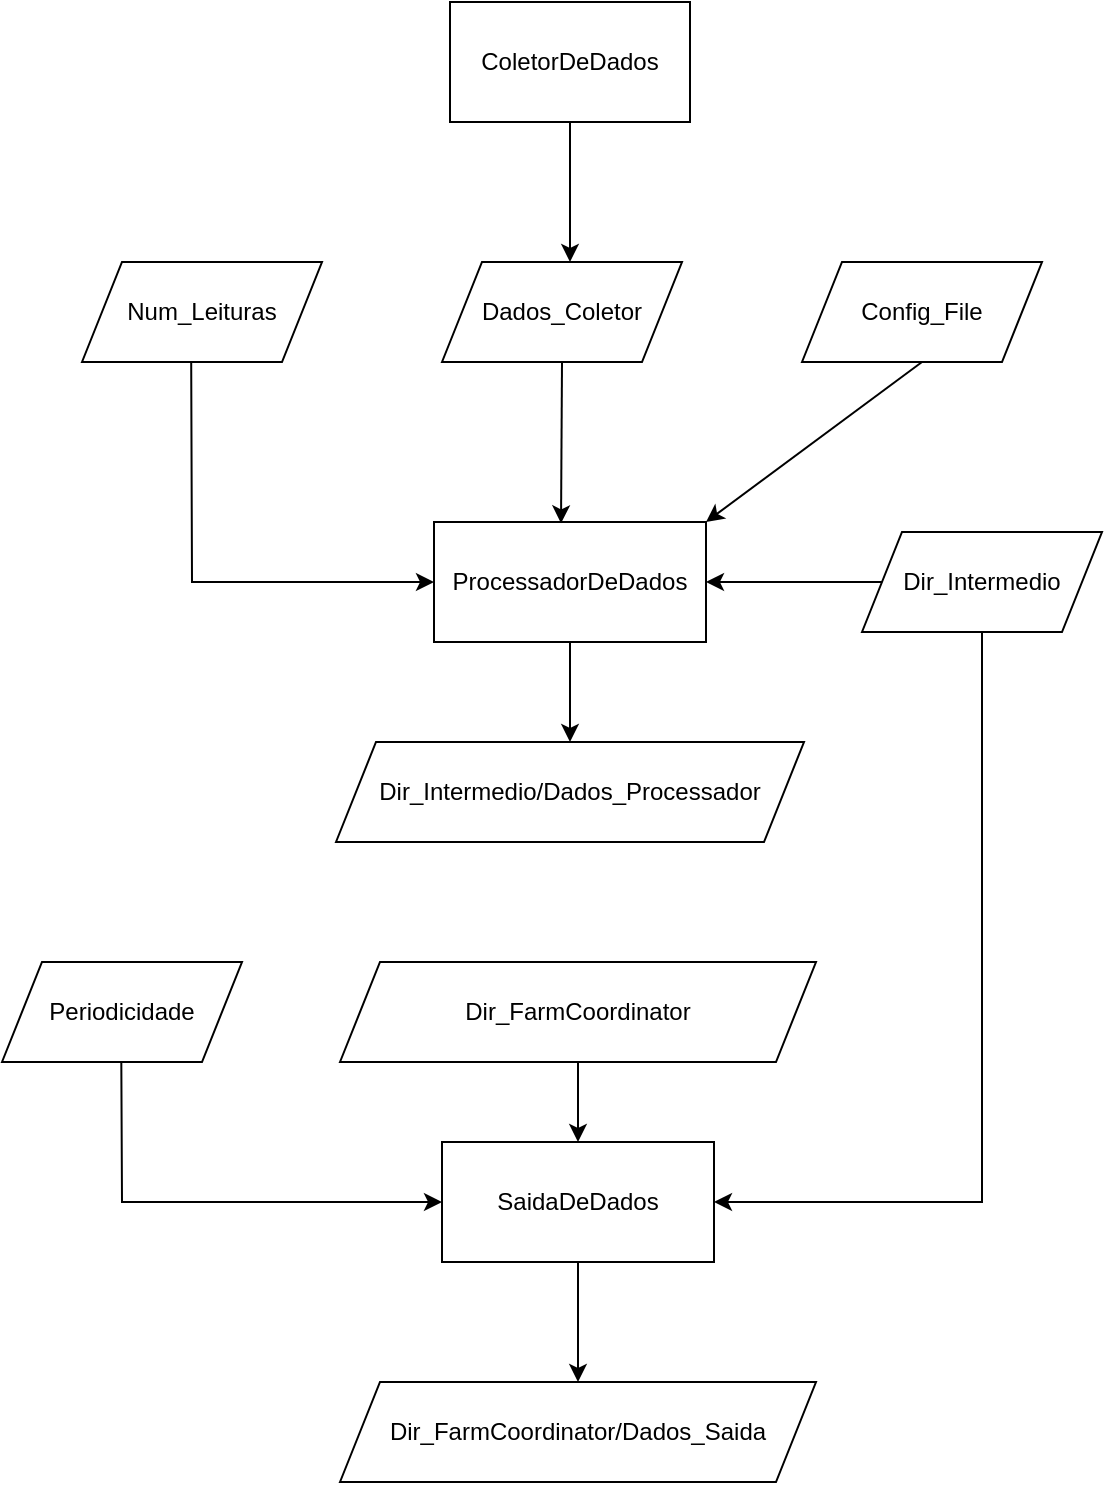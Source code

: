 <mxfile version="22.1.7" type="device">
  <diagram id="C5RBs43oDa-KdzZeNtuy" name="Page-1">
    <mxGraphModel dx="985" dy="559" grid="1" gridSize="10" guides="1" tooltips="1" connect="1" arrows="1" fold="1" page="1" pageScale="1" pageWidth="827" pageHeight="1169" math="0" shadow="0">
      <root>
        <mxCell id="WIyWlLk6GJQsqaUBKTNV-0" />
        <mxCell id="WIyWlLk6GJQsqaUBKTNV-1" parent="WIyWlLk6GJQsqaUBKTNV-0" />
        <mxCell id="jUiw6xKxpu1MQNdcO6qv-1" value="" style="endArrow=classic;html=1;rounded=0;exitX=0.5;exitY=1;exitDx=0;exitDy=0;" edge="1" parent="WIyWlLk6GJQsqaUBKTNV-1">
          <mxGeometry width="50" height="50" relative="1" as="geometry">
            <mxPoint x="414" y="130" as="sourcePoint" />
            <mxPoint x="414" y="200" as="targetPoint" />
          </mxGeometry>
        </mxCell>
        <mxCell id="jUiw6xKxpu1MQNdcO6qv-2" value="Dados_Coletor" style="shape=parallelogram;perimeter=parallelogramPerimeter;whiteSpace=wrap;html=1;fixedSize=1;" vertex="1" parent="WIyWlLk6GJQsqaUBKTNV-1">
          <mxGeometry x="350" y="200" width="120" height="50" as="geometry" />
        </mxCell>
        <mxCell id="jUiw6xKxpu1MQNdcO6qv-5" value="&lt;div&gt;ColetorDeDados&lt;/div&gt;" style="rounded=0;whiteSpace=wrap;html=1;" vertex="1" parent="WIyWlLk6GJQsqaUBKTNV-1">
          <mxGeometry x="354" y="70" width="120" height="60" as="geometry" />
        </mxCell>
        <mxCell id="jUiw6xKxpu1MQNdcO6qv-6" value="&lt;div&gt;Num_Leituras&lt;/div&gt;" style="shape=parallelogram;perimeter=parallelogramPerimeter;whiteSpace=wrap;html=1;fixedSize=1;" vertex="1" parent="WIyWlLk6GJQsqaUBKTNV-1">
          <mxGeometry x="170" y="200" width="120" height="50" as="geometry" />
        </mxCell>
        <mxCell id="jUiw6xKxpu1MQNdcO6qv-7" value="Config_File" style="shape=parallelogram;perimeter=parallelogramPerimeter;whiteSpace=wrap;html=1;fixedSize=1;" vertex="1" parent="WIyWlLk6GJQsqaUBKTNV-1">
          <mxGeometry x="530" y="200" width="120" height="50" as="geometry" />
        </mxCell>
        <mxCell id="jUiw6xKxpu1MQNdcO6qv-8" value="&lt;div&gt;ProcessadorDeDados&lt;/div&gt;" style="rounded=0;whiteSpace=wrap;html=1;" vertex="1" parent="WIyWlLk6GJQsqaUBKTNV-1">
          <mxGeometry x="346" y="330" width="136" height="60" as="geometry" />
        </mxCell>
        <mxCell id="jUiw6xKxpu1MQNdcO6qv-9" value="" style="endArrow=classic;html=1;rounded=0;exitX=0.5;exitY=1;exitDx=0;exitDy=0;entryX=0.467;entryY=0.011;entryDx=0;entryDy=0;entryPerimeter=0;" edge="1" parent="WIyWlLk6GJQsqaUBKTNV-1" source="jUiw6xKxpu1MQNdcO6qv-2" target="jUiw6xKxpu1MQNdcO6qv-8">
          <mxGeometry width="50" height="50" relative="1" as="geometry">
            <mxPoint x="430" y="330" as="sourcePoint" />
            <mxPoint x="480" y="280" as="targetPoint" />
          </mxGeometry>
        </mxCell>
        <mxCell id="jUiw6xKxpu1MQNdcO6qv-10" value="" style="endArrow=classic;html=1;rounded=0;exitX=0.5;exitY=1;exitDx=0;exitDy=0;entryX=1;entryY=0;entryDx=0;entryDy=0;" edge="1" parent="WIyWlLk6GJQsqaUBKTNV-1" source="jUiw6xKxpu1MQNdcO6qv-7" target="jUiw6xKxpu1MQNdcO6qv-8">
          <mxGeometry width="50" height="50" relative="1" as="geometry">
            <mxPoint x="430" y="330" as="sourcePoint" />
            <mxPoint x="480" y="300" as="targetPoint" />
          </mxGeometry>
        </mxCell>
        <mxCell id="jUiw6xKxpu1MQNdcO6qv-11" value="" style="endArrow=classic;html=1;rounded=0;exitX=0.455;exitY=0.999;exitDx=0;exitDy=0;exitPerimeter=0;entryX=0;entryY=0.5;entryDx=0;entryDy=0;" edge="1" parent="WIyWlLk6GJQsqaUBKTNV-1" source="jUiw6xKxpu1MQNdcO6qv-6" target="jUiw6xKxpu1MQNdcO6qv-8">
          <mxGeometry width="50" height="50" relative="1" as="geometry">
            <mxPoint x="430" y="330" as="sourcePoint" />
            <mxPoint x="480" y="280" as="targetPoint" />
            <Array as="points">
              <mxPoint x="225" y="360" />
            </Array>
          </mxGeometry>
        </mxCell>
        <mxCell id="jUiw6xKxpu1MQNdcO6qv-13" value="Dir_Intermedio" style="shape=parallelogram;perimeter=parallelogramPerimeter;whiteSpace=wrap;html=1;fixedSize=1;" vertex="1" parent="WIyWlLk6GJQsqaUBKTNV-1">
          <mxGeometry x="560" y="335" width="120" height="50" as="geometry" />
        </mxCell>
        <mxCell id="jUiw6xKxpu1MQNdcO6qv-14" value="" style="endArrow=classic;html=1;rounded=0;exitX=0;exitY=0.5;exitDx=0;exitDy=0;entryX=1;entryY=0.5;entryDx=0;entryDy=0;" edge="1" parent="WIyWlLk6GJQsqaUBKTNV-1" source="jUiw6xKxpu1MQNdcO6qv-13" target="jUiw6xKxpu1MQNdcO6qv-8">
          <mxGeometry width="50" height="50" relative="1" as="geometry">
            <mxPoint x="440" y="330" as="sourcePoint" />
            <mxPoint x="490" y="280" as="targetPoint" />
          </mxGeometry>
        </mxCell>
        <mxCell id="jUiw6xKxpu1MQNdcO6qv-15" value="" style="endArrow=classic;html=1;rounded=0;exitX=0.5;exitY=1;exitDx=0;exitDy=0;" edge="1" parent="WIyWlLk6GJQsqaUBKTNV-1" source="jUiw6xKxpu1MQNdcO6qv-8">
          <mxGeometry width="50" height="50" relative="1" as="geometry">
            <mxPoint x="440" y="440" as="sourcePoint" />
            <mxPoint x="414" y="440" as="targetPoint" />
          </mxGeometry>
        </mxCell>
        <mxCell id="jUiw6xKxpu1MQNdcO6qv-17" value="&lt;div&gt;Dir_Intermedio/Dados_Processador&lt;/div&gt;" style="shape=parallelogram;perimeter=parallelogramPerimeter;whiteSpace=wrap;html=1;fixedSize=1;" vertex="1" parent="WIyWlLk6GJQsqaUBKTNV-1">
          <mxGeometry x="297" y="440" width="234" height="50" as="geometry" />
        </mxCell>
        <mxCell id="jUiw6xKxpu1MQNdcO6qv-20" value="Periodicidade" style="shape=parallelogram;perimeter=parallelogramPerimeter;whiteSpace=wrap;html=1;fixedSize=1;" vertex="1" parent="WIyWlLk6GJQsqaUBKTNV-1">
          <mxGeometry x="130" y="550" width="120" height="50" as="geometry" />
        </mxCell>
        <mxCell id="jUiw6xKxpu1MQNdcO6qv-21" value="&lt;div&gt;Dir_FarmCoordinator&lt;/div&gt;" style="shape=parallelogram;perimeter=parallelogramPerimeter;whiteSpace=wrap;html=1;fixedSize=1;" vertex="1" parent="WIyWlLk6GJQsqaUBKTNV-1">
          <mxGeometry x="299" y="550" width="238" height="50" as="geometry" />
        </mxCell>
        <mxCell id="jUiw6xKxpu1MQNdcO6qv-22" value="&lt;div&gt;SaidaDeDados&lt;/div&gt;" style="rounded=0;whiteSpace=wrap;html=1;" vertex="1" parent="WIyWlLk6GJQsqaUBKTNV-1">
          <mxGeometry x="350" y="640" width="136" height="60" as="geometry" />
        </mxCell>
        <mxCell id="jUiw6xKxpu1MQNdcO6qv-24" value="" style="endArrow=classic;html=1;rounded=0;exitX=0.5;exitY=1;exitDx=0;exitDy=0;entryX=1;entryY=0.5;entryDx=0;entryDy=0;" edge="1" parent="WIyWlLk6GJQsqaUBKTNV-1" source="jUiw6xKxpu1MQNdcO6qv-13" target="jUiw6xKxpu1MQNdcO6qv-22">
          <mxGeometry width="50" height="50" relative="1" as="geometry">
            <mxPoint x="482" y="510" as="sourcePoint" />
            <mxPoint x="620" y="440" as="targetPoint" />
            <Array as="points">
              <mxPoint x="620" y="670" />
            </Array>
          </mxGeometry>
        </mxCell>
        <mxCell id="jUiw6xKxpu1MQNdcO6qv-25" value="" style="endArrow=classic;html=1;rounded=0;exitX=0.5;exitY=1;exitDx=0;exitDy=0;entryX=0;entryY=0.5;entryDx=0;entryDy=0;" edge="1" parent="WIyWlLk6GJQsqaUBKTNV-1" target="jUiw6xKxpu1MQNdcO6qv-22">
          <mxGeometry width="50" height="50" relative="1" as="geometry">
            <mxPoint x="189.66" y="600" as="sourcePoint" />
            <mxPoint x="189.66" y="675" as="targetPoint" />
            <Array as="points">
              <mxPoint x="190" y="670" />
            </Array>
          </mxGeometry>
        </mxCell>
        <mxCell id="jUiw6xKxpu1MQNdcO6qv-27" value="" style="endArrow=classic;html=1;rounded=0;exitX=0.5;exitY=1;exitDx=0;exitDy=0;entryX=0.5;entryY=0;entryDx=0;entryDy=0;" edge="1" parent="WIyWlLk6GJQsqaUBKTNV-1" source="jUiw6xKxpu1MQNdcO6qv-21" target="jUiw6xKxpu1MQNdcO6qv-22">
          <mxGeometry width="50" height="50" relative="1" as="geometry">
            <mxPoint x="440" y="600" as="sourcePoint" />
            <mxPoint x="490" y="550" as="targetPoint" />
          </mxGeometry>
        </mxCell>
        <mxCell id="jUiw6xKxpu1MQNdcO6qv-30" value="" style="endArrow=classic;html=1;rounded=0;exitX=0.5;exitY=1;exitDx=0;exitDy=0;" edge="1" parent="WIyWlLk6GJQsqaUBKTNV-1" source="jUiw6xKxpu1MQNdcO6qv-22">
          <mxGeometry width="50" height="50" relative="1" as="geometry">
            <mxPoint x="440" y="710" as="sourcePoint" />
            <mxPoint x="418" y="760" as="targetPoint" />
          </mxGeometry>
        </mxCell>
        <mxCell id="jUiw6xKxpu1MQNdcO6qv-32" value="&lt;div&gt;Dir_FarmCoordinator/Dados_Saida&lt;/div&gt;" style="shape=parallelogram;perimeter=parallelogramPerimeter;whiteSpace=wrap;html=1;fixedSize=1;" vertex="1" parent="WIyWlLk6GJQsqaUBKTNV-1">
          <mxGeometry x="299" y="760" width="238" height="50" as="geometry" />
        </mxCell>
      </root>
    </mxGraphModel>
  </diagram>
</mxfile>

